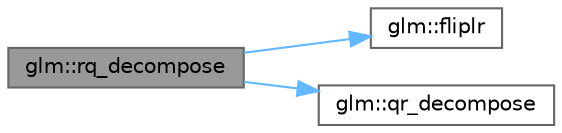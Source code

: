 digraph "glm::rq_decompose"
{
 // LATEX_PDF_SIZE
  bgcolor="transparent";
  edge [fontname=Helvetica,fontsize=10,labelfontname=Helvetica,labelfontsize=10];
  node [fontname=Helvetica,fontsize=10,shape=box,height=0.2,width=0.4];
  rankdir="LR";
  Node1 [id="Node000001",label="glm::rq_decompose",height=0.2,width=0.4,color="gray40", fillcolor="grey60", style="filled", fontcolor="black",tooltip=" "];
  Node1 -> Node2 [id="edge5_Node000001_Node000002",color="steelblue1",style="solid",tooltip=" "];
  Node2 [id="Node000002",label="glm::fliplr",height=0.2,width=0.4,color="grey40", fillcolor="white", style="filled",URL="$group__gtx__matrix__factorisation.html#gaf44ef34db04c55013bc3d9eee990b80c",tooltip=" "];
  Node1 -> Node3 [id="edge6_Node000001_Node000003",color="steelblue1",style="solid",tooltip=" "];
  Node3 [id="Node000003",label="glm::qr_decompose",height=0.2,width=0.4,color="grey40", fillcolor="white", style="filled",URL="$group__gtx__matrix__factorisation.html#ga77022dca1aa38add548f9f56a9f8071a",tooltip=" "];
}
